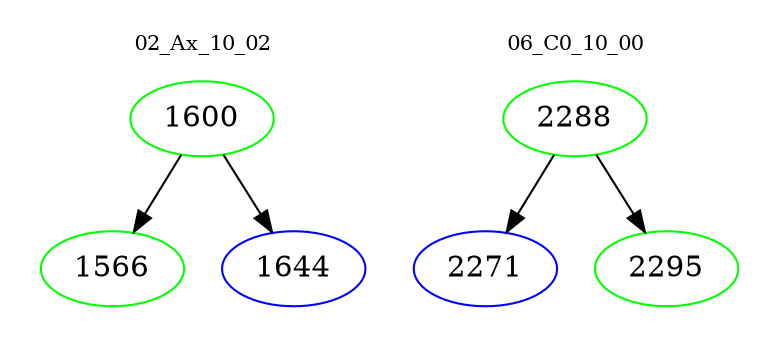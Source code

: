 digraph{
subgraph cluster_0 {
color = white
label = "02_Ax_10_02";
fontsize=10;
T0_1600 [label="1600", color="green"]
T0_1600 -> T0_1566 [color="black"]
T0_1566 [label="1566", color="green"]
T0_1600 -> T0_1644 [color="black"]
T0_1644 [label="1644", color="blue"]
}
subgraph cluster_1 {
color = white
label = "06_C0_10_00";
fontsize=10;
T1_2288 [label="2288", color="green"]
T1_2288 -> T1_2271 [color="black"]
T1_2271 [label="2271", color="blue"]
T1_2288 -> T1_2295 [color="black"]
T1_2295 [label="2295", color="green"]
}
}
